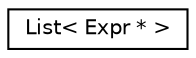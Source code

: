 digraph "Graphical Class Hierarchy"
{
 // LATEX_PDF_SIZE
  edge [fontname="Helvetica",fontsize="10",labelfontname="Helvetica",labelfontsize="10"];
  node [fontname="Helvetica",fontsize="10",shape=record];
  rankdir="LR";
  Node0 [label="List\< Expr * \>",height=0.2,width=0.4,color="black", fillcolor="white", style="filled",URL="$classList.html",tooltip=" "];
}
